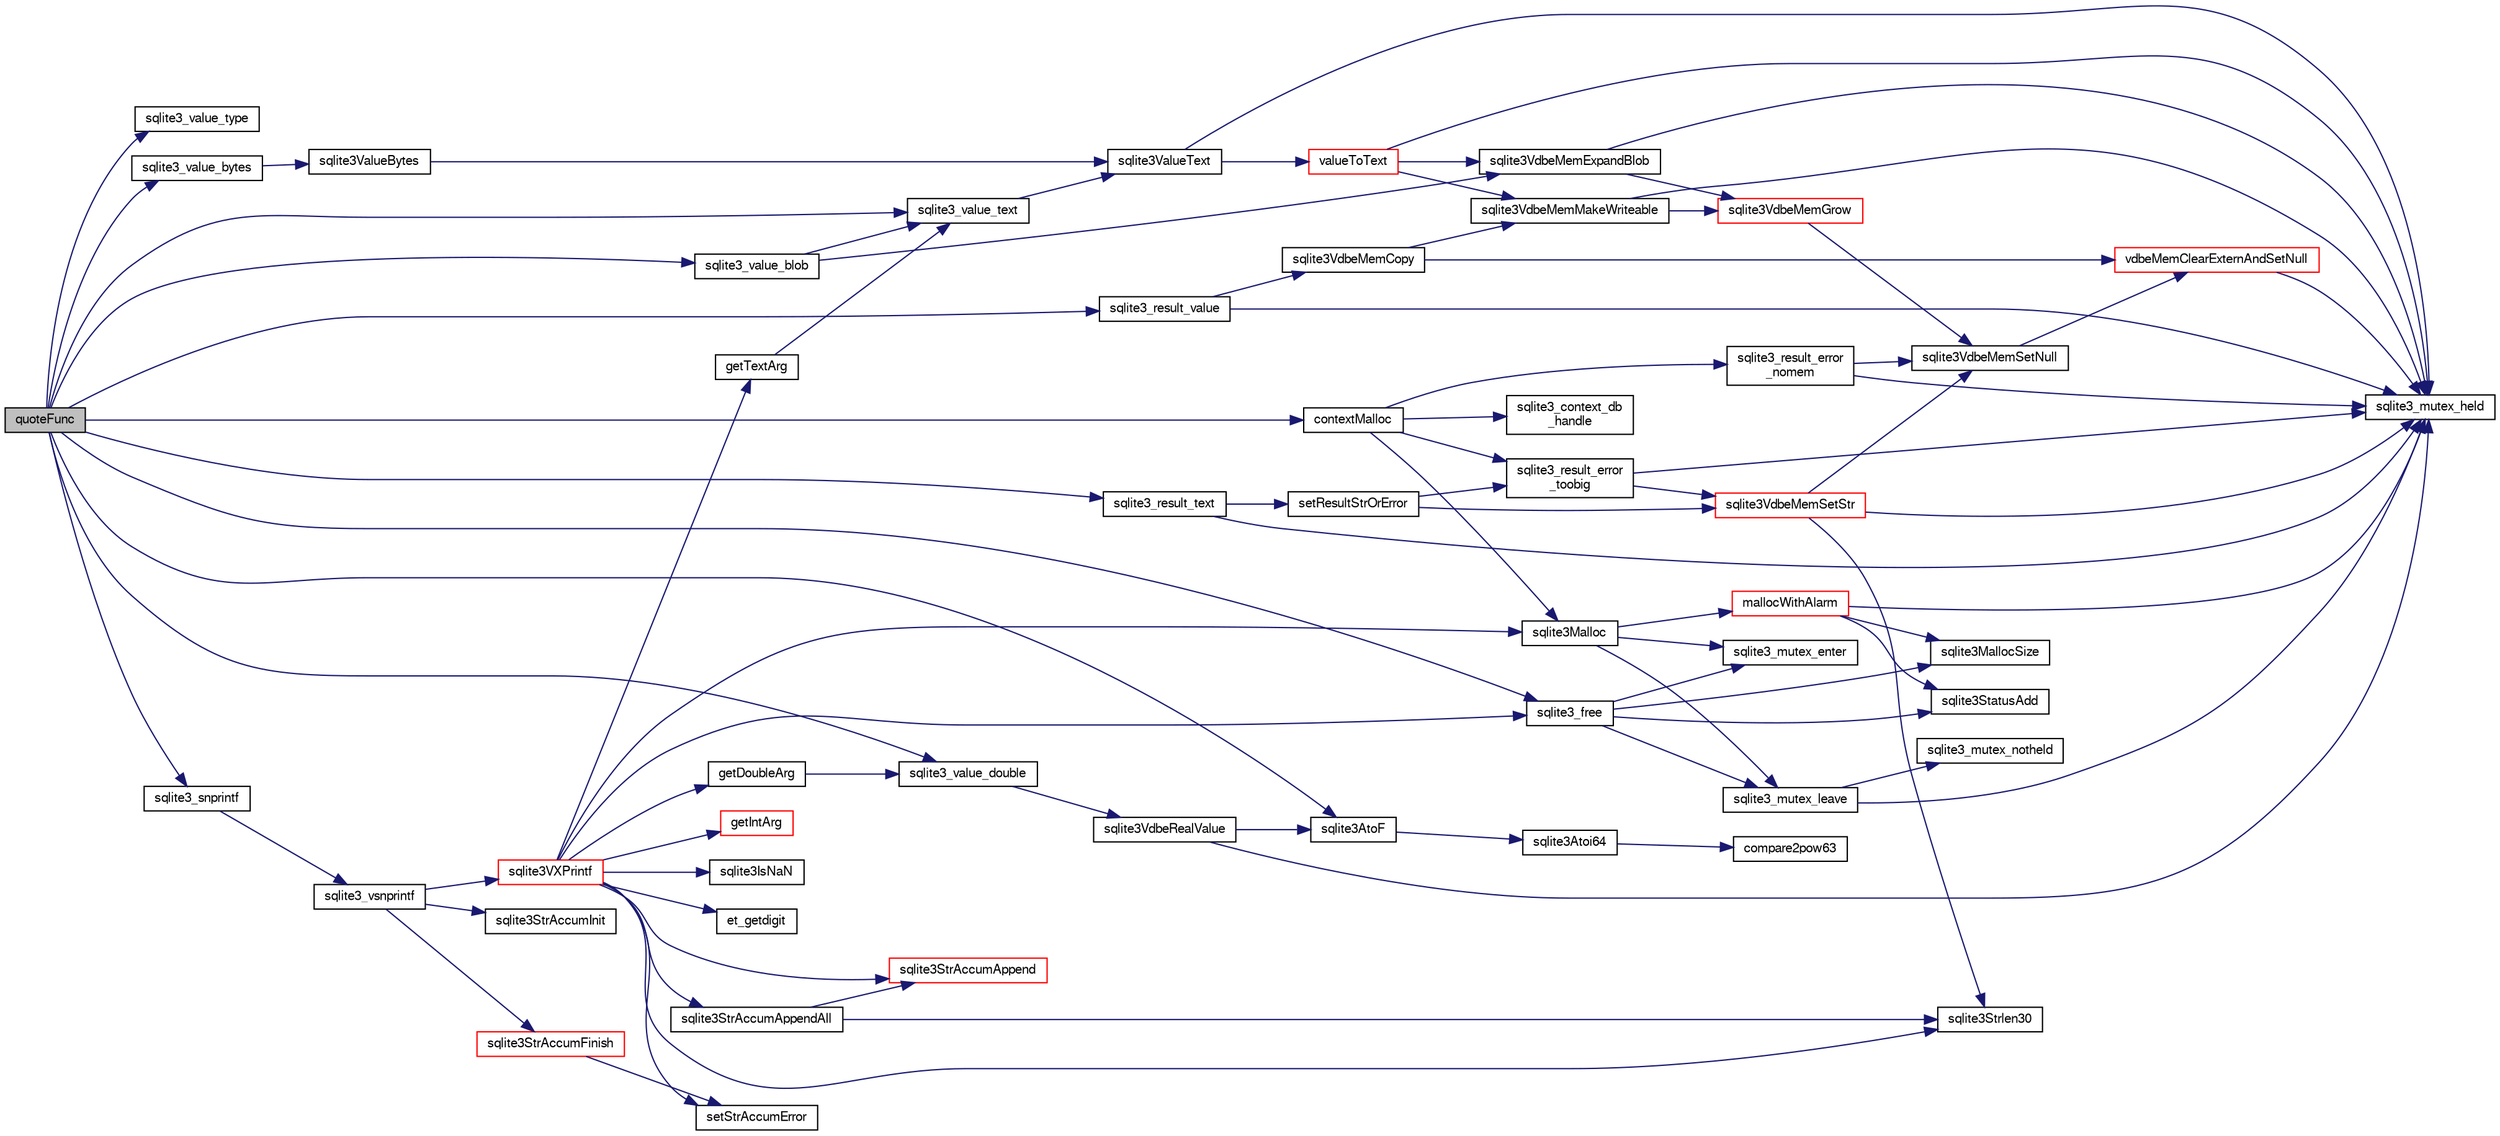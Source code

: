 digraph "quoteFunc"
{
  edge [fontname="FreeSans",fontsize="10",labelfontname="FreeSans",labelfontsize="10"];
  node [fontname="FreeSans",fontsize="10",shape=record];
  rankdir="LR";
  Node251408 [label="quoteFunc",height=0.2,width=0.4,color="black", fillcolor="grey75", style="filled", fontcolor="black"];
  Node251408 -> Node251409 [color="midnightblue",fontsize="10",style="solid",fontname="FreeSans"];
  Node251409 [label="sqlite3_value_type",height=0.2,width=0.4,color="black", fillcolor="white", style="filled",URL="$sqlite3_8c.html#ac5e91a982065a1ab220a43bbd18cfa60"];
  Node251408 -> Node251410 [color="midnightblue",fontsize="10",style="solid",fontname="FreeSans"];
  Node251410 [label="sqlite3_value_double",height=0.2,width=0.4,color="black", fillcolor="white", style="filled",URL="$sqlite3_8c.html#a3e50c1a2dd484a8b6911c9d163816b88"];
  Node251410 -> Node251411 [color="midnightblue",fontsize="10",style="solid",fontname="FreeSans"];
  Node251411 [label="sqlite3VdbeRealValue",height=0.2,width=0.4,color="black", fillcolor="white", style="filled",URL="$sqlite3_8c.html#a5bf943a4f9a5516911b3bc610e3d64e0"];
  Node251411 -> Node251412 [color="midnightblue",fontsize="10",style="solid",fontname="FreeSans"];
  Node251412 [label="sqlite3_mutex_held",height=0.2,width=0.4,color="black", fillcolor="white", style="filled",URL="$sqlite3_8c.html#acf77da68932b6bc163c5e68547ecc3e7"];
  Node251411 -> Node251413 [color="midnightblue",fontsize="10",style="solid",fontname="FreeSans"];
  Node251413 [label="sqlite3AtoF",height=0.2,width=0.4,color="black", fillcolor="white", style="filled",URL="$sqlite3_8c.html#ad2a961fc08942417d977510a1384b6d2"];
  Node251413 -> Node251414 [color="midnightblue",fontsize="10",style="solid",fontname="FreeSans"];
  Node251414 [label="sqlite3Atoi64",height=0.2,width=0.4,color="black", fillcolor="white", style="filled",URL="$sqlite3_8c.html#a5b13083911b3dc0a0b54f43acc686a39"];
  Node251414 -> Node251415 [color="midnightblue",fontsize="10",style="solid",fontname="FreeSans"];
  Node251415 [label="compare2pow63",height=0.2,width=0.4,color="black", fillcolor="white", style="filled",URL="$sqlite3_8c.html#adcbebdd3f570175519922276b83132e0"];
  Node251408 -> Node251416 [color="midnightblue",fontsize="10",style="solid",fontname="FreeSans"];
  Node251416 [label="sqlite3_snprintf",height=0.2,width=0.4,color="black", fillcolor="white", style="filled",URL="$sqlite3_8c.html#aa2695a752e971577f5784122f2013c40"];
  Node251416 -> Node251417 [color="midnightblue",fontsize="10",style="solid",fontname="FreeSans"];
  Node251417 [label="sqlite3_vsnprintf",height=0.2,width=0.4,color="black", fillcolor="white", style="filled",URL="$sqlite3_8c.html#a0862c03aea71d62847e452aa655add42"];
  Node251417 -> Node251418 [color="midnightblue",fontsize="10",style="solid",fontname="FreeSans"];
  Node251418 [label="sqlite3StrAccumInit",height=0.2,width=0.4,color="black", fillcolor="white", style="filled",URL="$sqlite3_8c.html#aabf95e113b9d54d519cd15a56215f560"];
  Node251417 -> Node251419 [color="midnightblue",fontsize="10",style="solid",fontname="FreeSans"];
  Node251419 [label="sqlite3VXPrintf",height=0.2,width=0.4,color="red", fillcolor="white", style="filled",URL="$sqlite3_8c.html#a63c25806c9bd4a2b76f9a0eb232c6bde"];
  Node251419 -> Node251420 [color="midnightblue",fontsize="10",style="solid",fontname="FreeSans"];
  Node251420 [label="sqlite3StrAccumAppend",height=0.2,width=0.4,color="red", fillcolor="white", style="filled",URL="$sqlite3_8c.html#a56664fa33def33c5a5245b623441d5e0"];
  Node251419 -> Node251684 [color="midnightblue",fontsize="10",style="solid",fontname="FreeSans"];
  Node251684 [label="getIntArg",height=0.2,width=0.4,color="red", fillcolor="white", style="filled",URL="$sqlite3_8c.html#abff258963dbd9205fb299851a64c67be"];
  Node251419 -> Node251437 [color="midnightblue",fontsize="10",style="solid",fontname="FreeSans"];
  Node251437 [label="sqlite3Malloc",height=0.2,width=0.4,color="black", fillcolor="white", style="filled",URL="$sqlite3_8c.html#a361a2eaa846b1885f123abe46f5d8b2b"];
  Node251437 -> Node251431 [color="midnightblue",fontsize="10",style="solid",fontname="FreeSans"];
  Node251431 [label="sqlite3_mutex_enter",height=0.2,width=0.4,color="black", fillcolor="white", style="filled",URL="$sqlite3_8c.html#a1c12cde690bd89f104de5cbad12a6bf5"];
  Node251437 -> Node251438 [color="midnightblue",fontsize="10",style="solid",fontname="FreeSans"];
  Node251438 [label="mallocWithAlarm",height=0.2,width=0.4,color="red", fillcolor="white", style="filled",URL="$sqlite3_8c.html#ab070d5cf8e48ec8a6a43cf025d48598b"];
  Node251438 -> Node251412 [color="midnightblue",fontsize="10",style="solid",fontname="FreeSans"];
  Node251438 -> Node251428 [color="midnightblue",fontsize="10",style="solid",fontname="FreeSans"];
  Node251428 [label="sqlite3MallocSize",height=0.2,width=0.4,color="black", fillcolor="white", style="filled",URL="$sqlite3_8c.html#acf5d2a5f35270bafb050bd2def576955"];
  Node251438 -> Node251432 [color="midnightblue",fontsize="10",style="solid",fontname="FreeSans"];
  Node251432 [label="sqlite3StatusAdd",height=0.2,width=0.4,color="black", fillcolor="white", style="filled",URL="$sqlite3_8c.html#afa029f93586aeab4cc85360905dae9cd"];
  Node251437 -> Node251433 [color="midnightblue",fontsize="10",style="solid",fontname="FreeSans"];
  Node251433 [label="sqlite3_mutex_leave",height=0.2,width=0.4,color="black", fillcolor="white", style="filled",URL="$sqlite3_8c.html#a5838d235601dbd3c1fa993555c6bcc93"];
  Node251433 -> Node251412 [color="midnightblue",fontsize="10",style="solid",fontname="FreeSans"];
  Node251433 -> Node251434 [color="midnightblue",fontsize="10",style="solid",fontname="FreeSans"];
  Node251434 [label="sqlite3_mutex_notheld",height=0.2,width=0.4,color="black", fillcolor="white", style="filled",URL="$sqlite3_8c.html#a83967c837c1c000d3b5adcfaa688f5dc"];
  Node251419 -> Node251423 [color="midnightblue",fontsize="10",style="solid",fontname="FreeSans"];
  Node251423 [label="setStrAccumError",height=0.2,width=0.4,color="black", fillcolor="white", style="filled",URL="$sqlite3_8c.html#a3dc479a1fc8ba1ab8edfe51f8a0b102c"];
  Node251419 -> Node251685 [color="midnightblue",fontsize="10",style="solid",fontname="FreeSans"];
  Node251685 [label="getDoubleArg",height=0.2,width=0.4,color="black", fillcolor="white", style="filled",URL="$sqlite3_8c.html#a1cf25120072c85bd261983b24c12c3d9"];
  Node251685 -> Node251410 [color="midnightblue",fontsize="10",style="solid",fontname="FreeSans"];
  Node251419 -> Node251578 [color="midnightblue",fontsize="10",style="solid",fontname="FreeSans"];
  Node251578 [label="sqlite3IsNaN",height=0.2,width=0.4,color="black", fillcolor="white", style="filled",URL="$sqlite3_8c.html#aed4d78203877c3486765ccbc7feebb50"];
  Node251419 -> Node251504 [color="midnightblue",fontsize="10",style="solid",fontname="FreeSans"];
  Node251504 [label="sqlite3Strlen30",height=0.2,width=0.4,color="black", fillcolor="white", style="filled",URL="$sqlite3_8c.html#a3dcd80ba41f1a308193dee74857b62a7"];
  Node251419 -> Node251686 [color="midnightblue",fontsize="10",style="solid",fontname="FreeSans"];
  Node251686 [label="et_getdigit",height=0.2,width=0.4,color="black", fillcolor="white", style="filled",URL="$sqlite3_8c.html#a40c5a308749ad07cc2397a53e081bff0"];
  Node251419 -> Node251687 [color="midnightblue",fontsize="10",style="solid",fontname="FreeSans"];
  Node251687 [label="getTextArg",height=0.2,width=0.4,color="black", fillcolor="white", style="filled",URL="$sqlite3_8c.html#afbb41850423ef20071cefaab0431e04d"];
  Node251687 -> Node251508 [color="midnightblue",fontsize="10",style="solid",fontname="FreeSans"];
  Node251508 [label="sqlite3_value_text",height=0.2,width=0.4,color="black", fillcolor="white", style="filled",URL="$sqlite3_8c.html#aef2ace3239e6dd59c74110faa70f8171"];
  Node251508 -> Node251509 [color="midnightblue",fontsize="10",style="solid",fontname="FreeSans"];
  Node251509 [label="sqlite3ValueText",height=0.2,width=0.4,color="black", fillcolor="white", style="filled",URL="$sqlite3_8c.html#ad567a94e52d1adf81f4857fdba00a59b"];
  Node251509 -> Node251412 [color="midnightblue",fontsize="10",style="solid",fontname="FreeSans"];
  Node251509 -> Node251510 [color="midnightblue",fontsize="10",style="solid",fontname="FreeSans"];
  Node251510 [label="valueToText",height=0.2,width=0.4,color="red", fillcolor="white", style="filled",URL="$sqlite3_8c.html#abded1c4848e5c5901949c02af499044c"];
  Node251510 -> Node251412 [color="midnightblue",fontsize="10",style="solid",fontname="FreeSans"];
  Node251510 -> Node251511 [color="midnightblue",fontsize="10",style="solid",fontname="FreeSans"];
  Node251511 [label="sqlite3VdbeMemExpandBlob",height=0.2,width=0.4,color="black", fillcolor="white", style="filled",URL="$sqlite3_8c.html#afa1d06c05f058623f190c05aac4a5c7c"];
  Node251511 -> Node251412 [color="midnightblue",fontsize="10",style="solid",fontname="FreeSans"];
  Node251511 -> Node251512 [color="midnightblue",fontsize="10",style="solid",fontname="FreeSans"];
  Node251512 [label="sqlite3VdbeMemGrow",height=0.2,width=0.4,color="red", fillcolor="white", style="filled",URL="$sqlite3_8c.html#aba753c9690ae0ba31b5100945cf29447"];
  Node251512 -> Node251514 [color="midnightblue",fontsize="10",style="solid",fontname="FreeSans"];
  Node251514 [label="sqlite3VdbeMemSetNull",height=0.2,width=0.4,color="black", fillcolor="white", style="filled",URL="$sqlite3_8c.html#ae01092c23aebaf8a3ebdf3954609b410"];
  Node251514 -> Node251515 [color="midnightblue",fontsize="10",style="solid",fontname="FreeSans"];
  Node251515 [label="vdbeMemClearExternAndSetNull",height=0.2,width=0.4,color="red", fillcolor="white", style="filled",URL="$sqlite3_8c.html#a29c41a360fb0e86b817777daf061230c"];
  Node251515 -> Node251412 [color="midnightblue",fontsize="10",style="solid",fontname="FreeSans"];
  Node251510 -> Node251520 [color="midnightblue",fontsize="10",style="solid",fontname="FreeSans"];
  Node251520 [label="sqlite3VdbeMemMakeWriteable",height=0.2,width=0.4,color="black", fillcolor="white", style="filled",URL="$sqlite3_8c.html#afabdd8032205a36c69ad191c6bbb6a34"];
  Node251520 -> Node251412 [color="midnightblue",fontsize="10",style="solid",fontname="FreeSans"];
  Node251520 -> Node251512 [color="midnightblue",fontsize="10",style="solid",fontname="FreeSans"];
  Node251419 -> Node251688 [color="midnightblue",fontsize="10",style="solid",fontname="FreeSans"];
  Node251688 [label="sqlite3StrAccumAppendAll",height=0.2,width=0.4,color="black", fillcolor="white", style="filled",URL="$sqlite3_8c.html#acaf8f3e4f99a3c3a4a77e9c987547289"];
  Node251688 -> Node251420 [color="midnightblue",fontsize="10",style="solid",fontname="FreeSans"];
  Node251688 -> Node251504 [color="midnightblue",fontsize="10",style="solid",fontname="FreeSans"];
  Node251419 -> Node251430 [color="midnightblue",fontsize="10",style="solid",fontname="FreeSans"];
  Node251430 [label="sqlite3_free",height=0.2,width=0.4,color="black", fillcolor="white", style="filled",URL="$sqlite3_8c.html#a6552349e36a8a691af5487999ab09519"];
  Node251430 -> Node251431 [color="midnightblue",fontsize="10",style="solid",fontname="FreeSans"];
  Node251430 -> Node251432 [color="midnightblue",fontsize="10",style="solid",fontname="FreeSans"];
  Node251430 -> Node251428 [color="midnightblue",fontsize="10",style="solid",fontname="FreeSans"];
  Node251430 -> Node251433 [color="midnightblue",fontsize="10",style="solid",fontname="FreeSans"];
  Node251417 -> Node251468 [color="midnightblue",fontsize="10",style="solid",fontname="FreeSans"];
  Node251468 [label="sqlite3StrAccumFinish",height=0.2,width=0.4,color="red", fillcolor="white", style="filled",URL="$sqlite3_8c.html#adb7f26b10ac1b847db6f000ef4c2e2ba"];
  Node251468 -> Node251423 [color="midnightblue",fontsize="10",style="solid",fontname="FreeSans"];
  Node251408 -> Node251413 [color="midnightblue",fontsize="10",style="solid",fontname="FreeSans"];
  Node251408 -> Node251536 [color="midnightblue",fontsize="10",style="solid",fontname="FreeSans"];
  Node251536 [label="sqlite3_result_text",height=0.2,width=0.4,color="black", fillcolor="white", style="filled",URL="$sqlite3_8c.html#a2c06bc83045bd7986b89e5e8bd689bdf"];
  Node251536 -> Node251412 [color="midnightblue",fontsize="10",style="solid",fontname="FreeSans"];
  Node251536 -> Node251537 [color="midnightblue",fontsize="10",style="solid",fontname="FreeSans"];
  Node251537 [label="setResultStrOrError",height=0.2,width=0.4,color="black", fillcolor="white", style="filled",URL="$sqlite3_8c.html#af1d0f45c261a19434fad327798cc6d6b"];
  Node251537 -> Node251532 [color="midnightblue",fontsize="10",style="solid",fontname="FreeSans"];
  Node251532 [label="sqlite3VdbeMemSetStr",height=0.2,width=0.4,color="red", fillcolor="white", style="filled",URL="$sqlite3_8c.html#a9697bec7c3b512483638ea3646191d7d"];
  Node251532 -> Node251412 [color="midnightblue",fontsize="10",style="solid",fontname="FreeSans"];
  Node251532 -> Node251514 [color="midnightblue",fontsize="10",style="solid",fontname="FreeSans"];
  Node251532 -> Node251504 [color="midnightblue",fontsize="10",style="solid",fontname="FreeSans"];
  Node251537 -> Node251531 [color="midnightblue",fontsize="10",style="solid",fontname="FreeSans"];
  Node251531 [label="sqlite3_result_error\l_toobig",height=0.2,width=0.4,color="black", fillcolor="white", style="filled",URL="$sqlite3_8c.html#ad4f0c5e8c9421d0c4550c1a108221abe"];
  Node251531 -> Node251412 [color="midnightblue",fontsize="10",style="solid",fontname="FreeSans"];
  Node251531 -> Node251532 [color="midnightblue",fontsize="10",style="solid",fontname="FreeSans"];
  Node251408 -> Node251545 [color="midnightblue",fontsize="10",style="solid",fontname="FreeSans"];
  Node251545 [label="sqlite3_result_value",height=0.2,width=0.4,color="black", fillcolor="white", style="filled",URL="$sqlite3_8c.html#af572c2d6f23377fc4d794b6946d5b3ed"];
  Node251545 -> Node251412 [color="midnightblue",fontsize="10",style="solid",fontname="FreeSans"];
  Node251545 -> Node251546 [color="midnightblue",fontsize="10",style="solid",fontname="FreeSans"];
  Node251546 [label="sqlite3VdbeMemCopy",height=0.2,width=0.4,color="black", fillcolor="white", style="filled",URL="$sqlite3_8c.html#a3a04f985c3c7cac7c7958b872fb3f781"];
  Node251546 -> Node251515 [color="midnightblue",fontsize="10",style="solid",fontname="FreeSans"];
  Node251546 -> Node251520 [color="midnightblue",fontsize="10",style="solid",fontname="FreeSans"];
  Node251408 -> Node251559 [color="midnightblue",fontsize="10",style="solid",fontname="FreeSans"];
  Node251559 [label="sqlite3_value_blob",height=0.2,width=0.4,color="black", fillcolor="white", style="filled",URL="$sqlite3_8c.html#af2d4d12032718e4d9a929bcf561370c8"];
  Node251559 -> Node251511 [color="midnightblue",fontsize="10",style="solid",fontname="FreeSans"];
  Node251559 -> Node251508 [color="midnightblue",fontsize="10",style="solid",fontname="FreeSans"];
  Node251408 -> Node251527 [color="midnightblue",fontsize="10",style="solid",fontname="FreeSans"];
  Node251527 [label="sqlite3_value_bytes",height=0.2,width=0.4,color="black", fillcolor="white", style="filled",URL="$sqlite3_8c.html#aee6da873358a81b4bbbe1284f157b146"];
  Node251527 -> Node251528 [color="midnightblue",fontsize="10",style="solid",fontname="FreeSans"];
  Node251528 [label="sqlite3ValueBytes",height=0.2,width=0.4,color="black", fillcolor="white", style="filled",URL="$sqlite3_8c.html#a2eac906bf499092dbbbfbb47ae75ad06"];
  Node251528 -> Node251509 [color="midnightblue",fontsize="10",style="solid",fontname="FreeSans"];
  Node251408 -> Node251529 [color="midnightblue",fontsize="10",style="solid",fontname="FreeSans"];
  Node251529 [label="contextMalloc",height=0.2,width=0.4,color="black", fillcolor="white", style="filled",URL="$sqlite3_8c.html#a09e5794a0f9a8269eda3bc32d43d63c9"];
  Node251529 -> Node251530 [color="midnightblue",fontsize="10",style="solid",fontname="FreeSans"];
  Node251530 [label="sqlite3_context_db\l_handle",height=0.2,width=0.4,color="black", fillcolor="white", style="filled",URL="$sqlite3_8c.html#a4b82e673c3dcc88c179e2bae5629fa60"];
  Node251529 -> Node251531 [color="midnightblue",fontsize="10",style="solid",fontname="FreeSans"];
  Node251529 -> Node251437 [color="midnightblue",fontsize="10",style="solid",fontname="FreeSans"];
  Node251529 -> Node251534 [color="midnightblue",fontsize="10",style="solid",fontname="FreeSans"];
  Node251534 [label="sqlite3_result_error\l_nomem",height=0.2,width=0.4,color="black", fillcolor="white", style="filled",URL="$sqlite3_8c.html#aa3c1191fb83e4e8bdde15f13d05bd82a"];
  Node251534 -> Node251412 [color="midnightblue",fontsize="10",style="solid",fontname="FreeSans"];
  Node251534 -> Node251514 [color="midnightblue",fontsize="10",style="solid",fontname="FreeSans"];
  Node251408 -> Node251430 [color="midnightblue",fontsize="10",style="solid",fontname="FreeSans"];
  Node251408 -> Node251508 [color="midnightblue",fontsize="10",style="solid",fontname="FreeSans"];
}
